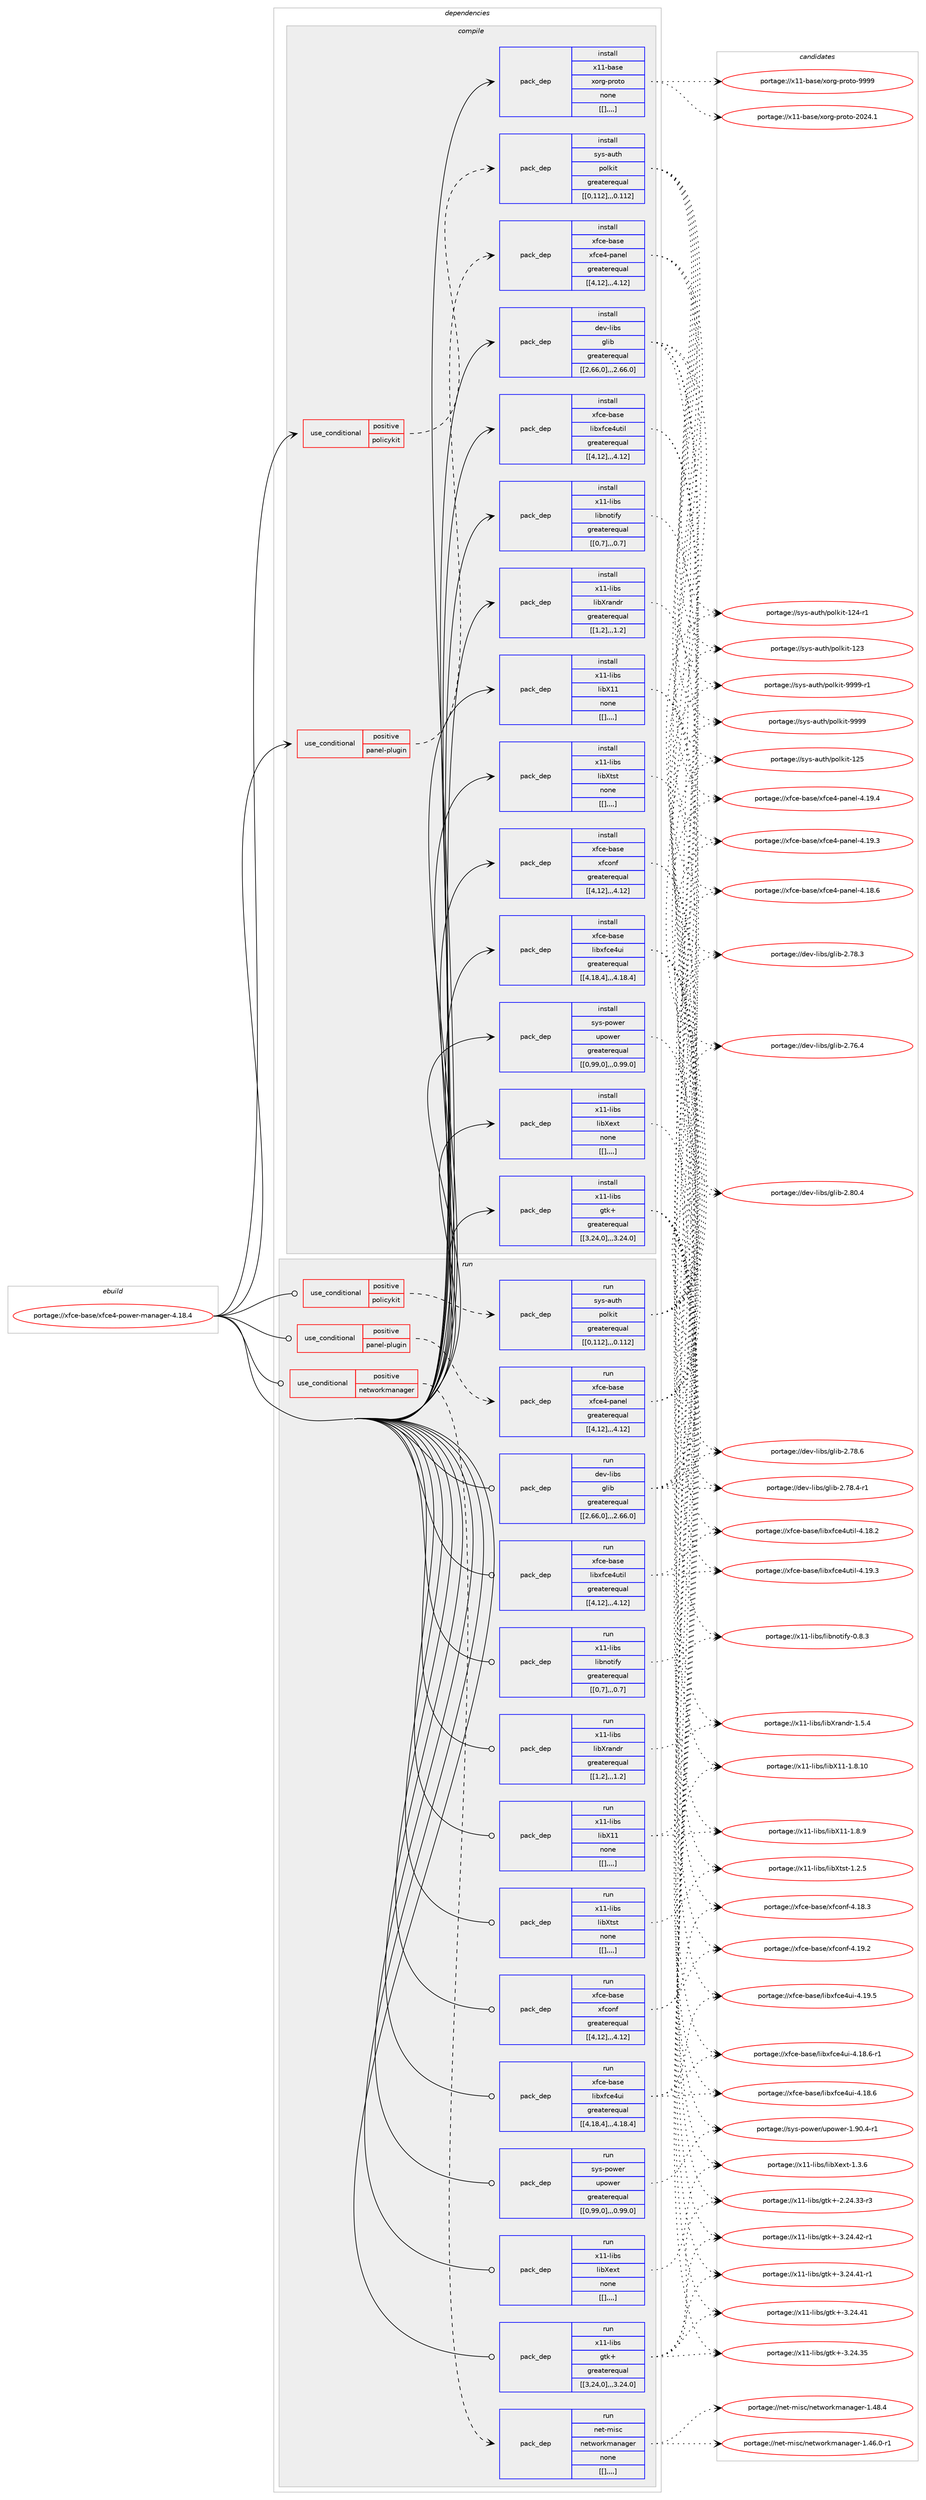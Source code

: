 digraph prolog {

# *************
# Graph options
# *************

newrank=true;
concentrate=true;
compound=true;
graph [rankdir=LR,fontname=Helvetica,fontsize=10,ranksep=1.5];#, ranksep=2.5, nodesep=0.2];
edge  [arrowhead=vee];
node  [fontname=Helvetica,fontsize=10];

# **********
# The ebuild
# **********

subgraph cluster_leftcol {
color=gray;
label=<<i>ebuild</i>>;
id [label="portage://xfce-base/xfce4-power-manager-4.18.4", color=red, width=4, href="../xfce-base/xfce4-power-manager-4.18.4.svg"];
}

# ****************
# The dependencies
# ****************

subgraph cluster_midcol {
color=gray;
label=<<i>dependencies</i>>;
subgraph cluster_compile {
fillcolor="#eeeeee";
style=filled;
label=<<i>compile</i>>;
subgraph cond12546 {
dependency36530 [label=<<TABLE BORDER="0" CELLBORDER="1" CELLSPACING="0" CELLPADDING="4"><TR><TD ROWSPAN="3" CELLPADDING="10">use_conditional</TD></TR><TR><TD>positive</TD></TR><TR><TD>panel-plugin</TD></TR></TABLE>>, shape=none, color=red];
subgraph pack23738 {
dependency36531 [label=<<TABLE BORDER="0" CELLBORDER="1" CELLSPACING="0" CELLPADDING="4" WIDTH="220"><TR><TD ROWSPAN="6" CELLPADDING="30">pack_dep</TD></TR><TR><TD WIDTH="110">install</TD></TR><TR><TD>xfce-base</TD></TR><TR><TD>xfce4-panel</TD></TR><TR><TD>greaterequal</TD></TR><TR><TD>[[4,12],,,4.12]</TD></TR></TABLE>>, shape=none, color=blue];
}
dependency36530:e -> dependency36531:w [weight=20,style="dashed",arrowhead="vee"];
}
id:e -> dependency36530:w [weight=20,style="solid",arrowhead="vee"];
subgraph cond12547 {
dependency36532 [label=<<TABLE BORDER="0" CELLBORDER="1" CELLSPACING="0" CELLPADDING="4"><TR><TD ROWSPAN="3" CELLPADDING="10">use_conditional</TD></TR><TR><TD>positive</TD></TR><TR><TD>policykit</TD></TR></TABLE>>, shape=none, color=red];
subgraph pack23739 {
dependency36533 [label=<<TABLE BORDER="0" CELLBORDER="1" CELLSPACING="0" CELLPADDING="4" WIDTH="220"><TR><TD ROWSPAN="6" CELLPADDING="30">pack_dep</TD></TR><TR><TD WIDTH="110">install</TD></TR><TR><TD>sys-auth</TD></TR><TR><TD>polkit</TD></TR><TR><TD>greaterequal</TD></TR><TR><TD>[[0,112],,,0.112]</TD></TR></TABLE>>, shape=none, color=blue];
}
dependency36532:e -> dependency36533:w [weight=20,style="dashed",arrowhead="vee"];
}
id:e -> dependency36532:w [weight=20,style="solid",arrowhead="vee"];
subgraph pack23740 {
dependency36534 [label=<<TABLE BORDER="0" CELLBORDER="1" CELLSPACING="0" CELLPADDING="4" WIDTH="220"><TR><TD ROWSPAN="6" CELLPADDING="30">pack_dep</TD></TR><TR><TD WIDTH="110">install</TD></TR><TR><TD>dev-libs</TD></TR><TR><TD>glib</TD></TR><TR><TD>greaterequal</TD></TR><TR><TD>[[2,66,0],,,2.66.0]</TD></TR></TABLE>>, shape=none, color=blue];
}
id:e -> dependency36534:w [weight=20,style="solid",arrowhead="vee"];
subgraph pack23741 {
dependency36535 [label=<<TABLE BORDER="0" CELLBORDER="1" CELLSPACING="0" CELLPADDING="4" WIDTH="220"><TR><TD ROWSPAN="6" CELLPADDING="30">pack_dep</TD></TR><TR><TD WIDTH="110">install</TD></TR><TR><TD>sys-power</TD></TR><TR><TD>upower</TD></TR><TR><TD>greaterequal</TD></TR><TR><TD>[[0,99,0],,,0.99.0]</TD></TR></TABLE>>, shape=none, color=blue];
}
id:e -> dependency36535:w [weight=20,style="solid",arrowhead="vee"];
subgraph pack23742 {
dependency36536 [label=<<TABLE BORDER="0" CELLBORDER="1" CELLSPACING="0" CELLPADDING="4" WIDTH="220"><TR><TD ROWSPAN="6" CELLPADDING="30">pack_dep</TD></TR><TR><TD WIDTH="110">install</TD></TR><TR><TD>x11-base</TD></TR><TR><TD>xorg-proto</TD></TR><TR><TD>none</TD></TR><TR><TD>[[],,,,]</TD></TR></TABLE>>, shape=none, color=blue];
}
id:e -> dependency36536:w [weight=20,style="solid",arrowhead="vee"];
subgraph pack23743 {
dependency36537 [label=<<TABLE BORDER="0" CELLBORDER="1" CELLSPACING="0" CELLPADDING="4" WIDTH="220"><TR><TD ROWSPAN="6" CELLPADDING="30">pack_dep</TD></TR><TR><TD WIDTH="110">install</TD></TR><TR><TD>x11-libs</TD></TR><TR><TD>gtk+</TD></TR><TR><TD>greaterequal</TD></TR><TR><TD>[[3,24,0],,,3.24.0]</TD></TR></TABLE>>, shape=none, color=blue];
}
id:e -> dependency36537:w [weight=20,style="solid",arrowhead="vee"];
subgraph pack23744 {
dependency36538 [label=<<TABLE BORDER="0" CELLBORDER="1" CELLSPACING="0" CELLPADDING="4" WIDTH="220"><TR><TD ROWSPAN="6" CELLPADDING="30">pack_dep</TD></TR><TR><TD WIDTH="110">install</TD></TR><TR><TD>x11-libs</TD></TR><TR><TD>libX11</TD></TR><TR><TD>none</TD></TR><TR><TD>[[],,,,]</TD></TR></TABLE>>, shape=none, color=blue];
}
id:e -> dependency36538:w [weight=20,style="solid",arrowhead="vee"];
subgraph pack23745 {
dependency36539 [label=<<TABLE BORDER="0" CELLBORDER="1" CELLSPACING="0" CELLPADDING="4" WIDTH="220"><TR><TD ROWSPAN="6" CELLPADDING="30">pack_dep</TD></TR><TR><TD WIDTH="110">install</TD></TR><TR><TD>x11-libs</TD></TR><TR><TD>libXext</TD></TR><TR><TD>none</TD></TR><TR><TD>[[],,,,]</TD></TR></TABLE>>, shape=none, color=blue];
}
id:e -> dependency36539:w [weight=20,style="solid",arrowhead="vee"];
subgraph pack23746 {
dependency36540 [label=<<TABLE BORDER="0" CELLBORDER="1" CELLSPACING="0" CELLPADDING="4" WIDTH="220"><TR><TD ROWSPAN="6" CELLPADDING="30">pack_dep</TD></TR><TR><TD WIDTH="110">install</TD></TR><TR><TD>x11-libs</TD></TR><TR><TD>libXrandr</TD></TR><TR><TD>greaterequal</TD></TR><TR><TD>[[1,2],,,1.2]</TD></TR></TABLE>>, shape=none, color=blue];
}
id:e -> dependency36540:w [weight=20,style="solid",arrowhead="vee"];
subgraph pack23747 {
dependency36541 [label=<<TABLE BORDER="0" CELLBORDER="1" CELLSPACING="0" CELLPADDING="4" WIDTH="220"><TR><TD ROWSPAN="6" CELLPADDING="30">pack_dep</TD></TR><TR><TD WIDTH="110">install</TD></TR><TR><TD>x11-libs</TD></TR><TR><TD>libXtst</TD></TR><TR><TD>none</TD></TR><TR><TD>[[],,,,]</TD></TR></TABLE>>, shape=none, color=blue];
}
id:e -> dependency36541:w [weight=20,style="solid",arrowhead="vee"];
subgraph pack23748 {
dependency36542 [label=<<TABLE BORDER="0" CELLBORDER="1" CELLSPACING="0" CELLPADDING="4" WIDTH="220"><TR><TD ROWSPAN="6" CELLPADDING="30">pack_dep</TD></TR><TR><TD WIDTH="110">install</TD></TR><TR><TD>x11-libs</TD></TR><TR><TD>libnotify</TD></TR><TR><TD>greaterequal</TD></TR><TR><TD>[[0,7],,,0.7]</TD></TR></TABLE>>, shape=none, color=blue];
}
id:e -> dependency36542:w [weight=20,style="solid",arrowhead="vee"];
subgraph pack23749 {
dependency36543 [label=<<TABLE BORDER="0" CELLBORDER="1" CELLSPACING="0" CELLPADDING="4" WIDTH="220"><TR><TD ROWSPAN="6" CELLPADDING="30">pack_dep</TD></TR><TR><TD WIDTH="110">install</TD></TR><TR><TD>xfce-base</TD></TR><TR><TD>libxfce4ui</TD></TR><TR><TD>greaterequal</TD></TR><TR><TD>[[4,18,4],,,4.18.4]</TD></TR></TABLE>>, shape=none, color=blue];
}
id:e -> dependency36543:w [weight=20,style="solid",arrowhead="vee"];
subgraph pack23750 {
dependency36544 [label=<<TABLE BORDER="0" CELLBORDER="1" CELLSPACING="0" CELLPADDING="4" WIDTH="220"><TR><TD ROWSPAN="6" CELLPADDING="30">pack_dep</TD></TR><TR><TD WIDTH="110">install</TD></TR><TR><TD>xfce-base</TD></TR><TR><TD>libxfce4util</TD></TR><TR><TD>greaterequal</TD></TR><TR><TD>[[4,12],,,4.12]</TD></TR></TABLE>>, shape=none, color=blue];
}
id:e -> dependency36544:w [weight=20,style="solid",arrowhead="vee"];
subgraph pack23751 {
dependency36545 [label=<<TABLE BORDER="0" CELLBORDER="1" CELLSPACING="0" CELLPADDING="4" WIDTH="220"><TR><TD ROWSPAN="6" CELLPADDING="30">pack_dep</TD></TR><TR><TD WIDTH="110">install</TD></TR><TR><TD>xfce-base</TD></TR><TR><TD>xfconf</TD></TR><TR><TD>greaterequal</TD></TR><TR><TD>[[4,12],,,4.12]</TD></TR></TABLE>>, shape=none, color=blue];
}
id:e -> dependency36545:w [weight=20,style="solid",arrowhead="vee"];
}
subgraph cluster_compileandrun {
fillcolor="#eeeeee";
style=filled;
label=<<i>compile and run</i>>;
}
subgraph cluster_run {
fillcolor="#eeeeee";
style=filled;
label=<<i>run</i>>;
subgraph cond12548 {
dependency36546 [label=<<TABLE BORDER="0" CELLBORDER="1" CELLSPACING="0" CELLPADDING="4"><TR><TD ROWSPAN="3" CELLPADDING="10">use_conditional</TD></TR><TR><TD>positive</TD></TR><TR><TD>networkmanager</TD></TR></TABLE>>, shape=none, color=red];
subgraph pack23752 {
dependency36547 [label=<<TABLE BORDER="0" CELLBORDER="1" CELLSPACING="0" CELLPADDING="4" WIDTH="220"><TR><TD ROWSPAN="6" CELLPADDING="30">pack_dep</TD></TR><TR><TD WIDTH="110">run</TD></TR><TR><TD>net-misc</TD></TR><TR><TD>networkmanager</TD></TR><TR><TD>none</TD></TR><TR><TD>[[],,,,]</TD></TR></TABLE>>, shape=none, color=blue];
}
dependency36546:e -> dependency36547:w [weight=20,style="dashed",arrowhead="vee"];
}
id:e -> dependency36546:w [weight=20,style="solid",arrowhead="odot"];
subgraph cond12549 {
dependency36548 [label=<<TABLE BORDER="0" CELLBORDER="1" CELLSPACING="0" CELLPADDING="4"><TR><TD ROWSPAN="3" CELLPADDING="10">use_conditional</TD></TR><TR><TD>positive</TD></TR><TR><TD>panel-plugin</TD></TR></TABLE>>, shape=none, color=red];
subgraph pack23753 {
dependency36549 [label=<<TABLE BORDER="0" CELLBORDER="1" CELLSPACING="0" CELLPADDING="4" WIDTH="220"><TR><TD ROWSPAN="6" CELLPADDING="30">pack_dep</TD></TR><TR><TD WIDTH="110">run</TD></TR><TR><TD>xfce-base</TD></TR><TR><TD>xfce4-panel</TD></TR><TR><TD>greaterequal</TD></TR><TR><TD>[[4,12],,,4.12]</TD></TR></TABLE>>, shape=none, color=blue];
}
dependency36548:e -> dependency36549:w [weight=20,style="dashed",arrowhead="vee"];
}
id:e -> dependency36548:w [weight=20,style="solid",arrowhead="odot"];
subgraph cond12550 {
dependency36550 [label=<<TABLE BORDER="0" CELLBORDER="1" CELLSPACING="0" CELLPADDING="4"><TR><TD ROWSPAN="3" CELLPADDING="10">use_conditional</TD></TR><TR><TD>positive</TD></TR><TR><TD>policykit</TD></TR></TABLE>>, shape=none, color=red];
subgraph pack23754 {
dependency36551 [label=<<TABLE BORDER="0" CELLBORDER="1" CELLSPACING="0" CELLPADDING="4" WIDTH="220"><TR><TD ROWSPAN="6" CELLPADDING="30">pack_dep</TD></TR><TR><TD WIDTH="110">run</TD></TR><TR><TD>sys-auth</TD></TR><TR><TD>polkit</TD></TR><TR><TD>greaterequal</TD></TR><TR><TD>[[0,112],,,0.112]</TD></TR></TABLE>>, shape=none, color=blue];
}
dependency36550:e -> dependency36551:w [weight=20,style="dashed",arrowhead="vee"];
}
id:e -> dependency36550:w [weight=20,style="solid",arrowhead="odot"];
subgraph pack23755 {
dependency36552 [label=<<TABLE BORDER="0" CELLBORDER="1" CELLSPACING="0" CELLPADDING="4" WIDTH="220"><TR><TD ROWSPAN="6" CELLPADDING="30">pack_dep</TD></TR><TR><TD WIDTH="110">run</TD></TR><TR><TD>dev-libs</TD></TR><TR><TD>glib</TD></TR><TR><TD>greaterequal</TD></TR><TR><TD>[[2,66,0],,,2.66.0]</TD></TR></TABLE>>, shape=none, color=blue];
}
id:e -> dependency36552:w [weight=20,style="solid",arrowhead="odot"];
subgraph pack23756 {
dependency36553 [label=<<TABLE BORDER="0" CELLBORDER="1" CELLSPACING="0" CELLPADDING="4" WIDTH="220"><TR><TD ROWSPAN="6" CELLPADDING="30">pack_dep</TD></TR><TR><TD WIDTH="110">run</TD></TR><TR><TD>sys-power</TD></TR><TR><TD>upower</TD></TR><TR><TD>greaterequal</TD></TR><TR><TD>[[0,99,0],,,0.99.0]</TD></TR></TABLE>>, shape=none, color=blue];
}
id:e -> dependency36553:w [weight=20,style="solid",arrowhead="odot"];
subgraph pack23757 {
dependency36554 [label=<<TABLE BORDER="0" CELLBORDER="1" CELLSPACING="0" CELLPADDING="4" WIDTH="220"><TR><TD ROWSPAN="6" CELLPADDING="30">pack_dep</TD></TR><TR><TD WIDTH="110">run</TD></TR><TR><TD>x11-libs</TD></TR><TR><TD>gtk+</TD></TR><TR><TD>greaterequal</TD></TR><TR><TD>[[3,24,0],,,3.24.0]</TD></TR></TABLE>>, shape=none, color=blue];
}
id:e -> dependency36554:w [weight=20,style="solid",arrowhead="odot"];
subgraph pack23758 {
dependency36555 [label=<<TABLE BORDER="0" CELLBORDER="1" CELLSPACING="0" CELLPADDING="4" WIDTH="220"><TR><TD ROWSPAN="6" CELLPADDING="30">pack_dep</TD></TR><TR><TD WIDTH="110">run</TD></TR><TR><TD>x11-libs</TD></TR><TR><TD>libX11</TD></TR><TR><TD>none</TD></TR><TR><TD>[[],,,,]</TD></TR></TABLE>>, shape=none, color=blue];
}
id:e -> dependency36555:w [weight=20,style="solid",arrowhead="odot"];
subgraph pack23759 {
dependency36556 [label=<<TABLE BORDER="0" CELLBORDER="1" CELLSPACING="0" CELLPADDING="4" WIDTH="220"><TR><TD ROWSPAN="6" CELLPADDING="30">pack_dep</TD></TR><TR><TD WIDTH="110">run</TD></TR><TR><TD>x11-libs</TD></TR><TR><TD>libXext</TD></TR><TR><TD>none</TD></TR><TR><TD>[[],,,,]</TD></TR></TABLE>>, shape=none, color=blue];
}
id:e -> dependency36556:w [weight=20,style="solid",arrowhead="odot"];
subgraph pack23760 {
dependency36557 [label=<<TABLE BORDER="0" CELLBORDER="1" CELLSPACING="0" CELLPADDING="4" WIDTH="220"><TR><TD ROWSPAN="6" CELLPADDING="30">pack_dep</TD></TR><TR><TD WIDTH="110">run</TD></TR><TR><TD>x11-libs</TD></TR><TR><TD>libXrandr</TD></TR><TR><TD>greaterequal</TD></TR><TR><TD>[[1,2],,,1.2]</TD></TR></TABLE>>, shape=none, color=blue];
}
id:e -> dependency36557:w [weight=20,style="solid",arrowhead="odot"];
subgraph pack23761 {
dependency36558 [label=<<TABLE BORDER="0" CELLBORDER="1" CELLSPACING="0" CELLPADDING="4" WIDTH="220"><TR><TD ROWSPAN="6" CELLPADDING="30">pack_dep</TD></TR><TR><TD WIDTH="110">run</TD></TR><TR><TD>x11-libs</TD></TR><TR><TD>libXtst</TD></TR><TR><TD>none</TD></TR><TR><TD>[[],,,,]</TD></TR></TABLE>>, shape=none, color=blue];
}
id:e -> dependency36558:w [weight=20,style="solid",arrowhead="odot"];
subgraph pack23762 {
dependency36559 [label=<<TABLE BORDER="0" CELLBORDER="1" CELLSPACING="0" CELLPADDING="4" WIDTH="220"><TR><TD ROWSPAN="6" CELLPADDING="30">pack_dep</TD></TR><TR><TD WIDTH="110">run</TD></TR><TR><TD>x11-libs</TD></TR><TR><TD>libnotify</TD></TR><TR><TD>greaterequal</TD></TR><TR><TD>[[0,7],,,0.7]</TD></TR></TABLE>>, shape=none, color=blue];
}
id:e -> dependency36559:w [weight=20,style="solid",arrowhead="odot"];
subgraph pack23763 {
dependency36560 [label=<<TABLE BORDER="0" CELLBORDER="1" CELLSPACING="0" CELLPADDING="4" WIDTH="220"><TR><TD ROWSPAN="6" CELLPADDING="30">pack_dep</TD></TR><TR><TD WIDTH="110">run</TD></TR><TR><TD>xfce-base</TD></TR><TR><TD>libxfce4ui</TD></TR><TR><TD>greaterequal</TD></TR><TR><TD>[[4,18,4],,,4.18.4]</TD></TR></TABLE>>, shape=none, color=blue];
}
id:e -> dependency36560:w [weight=20,style="solid",arrowhead="odot"];
subgraph pack23764 {
dependency36561 [label=<<TABLE BORDER="0" CELLBORDER="1" CELLSPACING="0" CELLPADDING="4" WIDTH="220"><TR><TD ROWSPAN="6" CELLPADDING="30">pack_dep</TD></TR><TR><TD WIDTH="110">run</TD></TR><TR><TD>xfce-base</TD></TR><TR><TD>libxfce4util</TD></TR><TR><TD>greaterequal</TD></TR><TR><TD>[[4,12],,,4.12]</TD></TR></TABLE>>, shape=none, color=blue];
}
id:e -> dependency36561:w [weight=20,style="solid",arrowhead="odot"];
subgraph pack23765 {
dependency36562 [label=<<TABLE BORDER="0" CELLBORDER="1" CELLSPACING="0" CELLPADDING="4" WIDTH="220"><TR><TD ROWSPAN="6" CELLPADDING="30">pack_dep</TD></TR><TR><TD WIDTH="110">run</TD></TR><TR><TD>xfce-base</TD></TR><TR><TD>xfconf</TD></TR><TR><TD>greaterequal</TD></TR><TR><TD>[[4,12],,,4.12]</TD></TR></TABLE>>, shape=none, color=blue];
}
id:e -> dependency36562:w [weight=20,style="solid",arrowhead="odot"];
}
}

# **************
# The candidates
# **************

subgraph cluster_choices {
rank=same;
color=gray;
label=<<i>candidates</i>>;

subgraph choice23738 {
color=black;
nodesep=1;
choice12010299101459897115101471201029910152451129711010110845524649574652 [label="portage://xfce-base/xfce4-panel-4.19.4", color=red, width=4,href="../xfce-base/xfce4-panel-4.19.4.svg"];
choice12010299101459897115101471201029910152451129711010110845524649574651 [label="portage://xfce-base/xfce4-panel-4.19.3", color=red, width=4,href="../xfce-base/xfce4-panel-4.19.3.svg"];
choice12010299101459897115101471201029910152451129711010110845524649564654 [label="portage://xfce-base/xfce4-panel-4.18.6", color=red, width=4,href="../xfce-base/xfce4-panel-4.18.6.svg"];
dependency36531:e -> choice12010299101459897115101471201029910152451129711010110845524649574652:w [style=dotted,weight="100"];
dependency36531:e -> choice12010299101459897115101471201029910152451129711010110845524649574651:w [style=dotted,weight="100"];
dependency36531:e -> choice12010299101459897115101471201029910152451129711010110845524649564654:w [style=dotted,weight="100"];
}
subgraph choice23739 {
color=black;
nodesep=1;
choice11512111545971171161044711211110810710511645575757574511449 [label="portage://sys-auth/polkit-9999-r1", color=red, width=4,href="../sys-auth/polkit-9999-r1.svg"];
choice1151211154597117116104471121111081071051164557575757 [label="portage://sys-auth/polkit-9999", color=red, width=4,href="../sys-auth/polkit-9999.svg"];
choice11512111545971171161044711211110810710511645495053 [label="portage://sys-auth/polkit-125", color=red, width=4,href="../sys-auth/polkit-125.svg"];
choice115121115459711711610447112111108107105116454950524511449 [label="portage://sys-auth/polkit-124-r1", color=red, width=4,href="../sys-auth/polkit-124-r1.svg"];
choice11512111545971171161044711211110810710511645495051 [label="portage://sys-auth/polkit-123", color=red, width=4,href="../sys-auth/polkit-123.svg"];
dependency36533:e -> choice11512111545971171161044711211110810710511645575757574511449:w [style=dotted,weight="100"];
dependency36533:e -> choice1151211154597117116104471121111081071051164557575757:w [style=dotted,weight="100"];
dependency36533:e -> choice11512111545971171161044711211110810710511645495053:w [style=dotted,weight="100"];
dependency36533:e -> choice115121115459711711610447112111108107105116454950524511449:w [style=dotted,weight="100"];
dependency36533:e -> choice11512111545971171161044711211110810710511645495051:w [style=dotted,weight="100"];
}
subgraph choice23740 {
color=black;
nodesep=1;
choice1001011184510810598115471031081059845504656484652 [label="portage://dev-libs/glib-2.80.4", color=red, width=4,href="../dev-libs/glib-2.80.4.svg"];
choice1001011184510810598115471031081059845504655564654 [label="portage://dev-libs/glib-2.78.6", color=red, width=4,href="../dev-libs/glib-2.78.6.svg"];
choice10010111845108105981154710310810598455046555646524511449 [label="portage://dev-libs/glib-2.78.4-r1", color=red, width=4,href="../dev-libs/glib-2.78.4-r1.svg"];
choice1001011184510810598115471031081059845504655564651 [label="portage://dev-libs/glib-2.78.3", color=red, width=4,href="../dev-libs/glib-2.78.3.svg"];
choice1001011184510810598115471031081059845504655544652 [label="portage://dev-libs/glib-2.76.4", color=red, width=4,href="../dev-libs/glib-2.76.4.svg"];
dependency36534:e -> choice1001011184510810598115471031081059845504656484652:w [style=dotted,weight="100"];
dependency36534:e -> choice1001011184510810598115471031081059845504655564654:w [style=dotted,weight="100"];
dependency36534:e -> choice10010111845108105981154710310810598455046555646524511449:w [style=dotted,weight="100"];
dependency36534:e -> choice1001011184510810598115471031081059845504655564651:w [style=dotted,weight="100"];
dependency36534:e -> choice1001011184510810598115471031081059845504655544652:w [style=dotted,weight="100"];
}
subgraph choice23741 {
color=black;
nodesep=1;
choice1151211154511211111910111447117112111119101114454946574846524511449 [label="portage://sys-power/upower-1.90.4-r1", color=red, width=4,href="../sys-power/upower-1.90.4-r1.svg"];
dependency36535:e -> choice1151211154511211111910111447117112111119101114454946574846524511449:w [style=dotted,weight="100"];
}
subgraph choice23742 {
color=black;
nodesep=1;
choice120494945989711510147120111114103451121141111161114557575757 [label="portage://x11-base/xorg-proto-9999", color=red, width=4,href="../x11-base/xorg-proto-9999.svg"];
choice1204949459897115101471201111141034511211411111611145504850524649 [label="portage://x11-base/xorg-proto-2024.1", color=red, width=4,href="../x11-base/xorg-proto-2024.1.svg"];
dependency36536:e -> choice120494945989711510147120111114103451121141111161114557575757:w [style=dotted,weight="100"];
dependency36536:e -> choice1204949459897115101471201111141034511211411111611145504850524649:w [style=dotted,weight="100"];
}
subgraph choice23743 {
color=black;
nodesep=1;
choice12049494510810598115471031161074345514650524652504511449 [label="portage://x11-libs/gtk+-3.24.42-r1", color=red, width=4,href="../x11-libs/gtk+-3.24.42-r1.svg"];
choice12049494510810598115471031161074345514650524652494511449 [label="portage://x11-libs/gtk+-3.24.41-r1", color=red, width=4,href="../x11-libs/gtk+-3.24.41-r1.svg"];
choice1204949451081059811547103116107434551465052465249 [label="portage://x11-libs/gtk+-3.24.41", color=red, width=4,href="../x11-libs/gtk+-3.24.41.svg"];
choice1204949451081059811547103116107434551465052465153 [label="portage://x11-libs/gtk+-3.24.35", color=red, width=4,href="../x11-libs/gtk+-3.24.35.svg"];
choice12049494510810598115471031161074345504650524651514511451 [label="portage://x11-libs/gtk+-2.24.33-r3", color=red, width=4,href="../x11-libs/gtk+-2.24.33-r3.svg"];
dependency36537:e -> choice12049494510810598115471031161074345514650524652504511449:w [style=dotted,weight="100"];
dependency36537:e -> choice12049494510810598115471031161074345514650524652494511449:w [style=dotted,weight="100"];
dependency36537:e -> choice1204949451081059811547103116107434551465052465249:w [style=dotted,weight="100"];
dependency36537:e -> choice1204949451081059811547103116107434551465052465153:w [style=dotted,weight="100"];
dependency36537:e -> choice12049494510810598115471031161074345504650524651514511451:w [style=dotted,weight="100"];
}
subgraph choice23744 {
color=black;
nodesep=1;
choice12049494510810598115471081059888494945494656464948 [label="portage://x11-libs/libX11-1.8.10", color=red, width=4,href="../x11-libs/libX11-1.8.10.svg"];
choice120494945108105981154710810598884949454946564657 [label="portage://x11-libs/libX11-1.8.9", color=red, width=4,href="../x11-libs/libX11-1.8.9.svg"];
dependency36538:e -> choice12049494510810598115471081059888494945494656464948:w [style=dotted,weight="100"];
dependency36538:e -> choice120494945108105981154710810598884949454946564657:w [style=dotted,weight="100"];
}
subgraph choice23745 {
color=black;
nodesep=1;
choice12049494510810598115471081059888101120116454946514654 [label="portage://x11-libs/libXext-1.3.6", color=red, width=4,href="../x11-libs/libXext-1.3.6.svg"];
dependency36539:e -> choice12049494510810598115471081059888101120116454946514654:w [style=dotted,weight="100"];
}
subgraph choice23746 {
color=black;
nodesep=1;
choice1204949451081059811547108105988811497110100114454946534652 [label="portage://x11-libs/libXrandr-1.5.4", color=red, width=4,href="../x11-libs/libXrandr-1.5.4.svg"];
dependency36540:e -> choice1204949451081059811547108105988811497110100114454946534652:w [style=dotted,weight="100"];
}
subgraph choice23747 {
color=black;
nodesep=1;
choice12049494510810598115471081059888116115116454946504653 [label="portage://x11-libs/libXtst-1.2.5", color=red, width=4,href="../x11-libs/libXtst-1.2.5.svg"];
dependency36541:e -> choice12049494510810598115471081059888116115116454946504653:w [style=dotted,weight="100"];
}
subgraph choice23748 {
color=black;
nodesep=1;
choice120494945108105981154710810598110111116105102121454846564651 [label="portage://x11-libs/libnotify-0.8.3", color=red, width=4,href="../x11-libs/libnotify-0.8.3.svg"];
dependency36542:e -> choice120494945108105981154710810598110111116105102121454846564651:w [style=dotted,weight="100"];
}
subgraph choice23749 {
color=black;
nodesep=1;
choice120102991014598971151014710810598120102991015211710545524649574653 [label="portage://xfce-base/libxfce4ui-4.19.5", color=red, width=4,href="../xfce-base/libxfce4ui-4.19.5.svg"];
choice1201029910145989711510147108105981201029910152117105455246495646544511449 [label="portage://xfce-base/libxfce4ui-4.18.6-r1", color=red, width=4,href="../xfce-base/libxfce4ui-4.18.6-r1.svg"];
choice120102991014598971151014710810598120102991015211710545524649564654 [label="portage://xfce-base/libxfce4ui-4.18.6", color=red, width=4,href="../xfce-base/libxfce4ui-4.18.6.svg"];
dependency36543:e -> choice120102991014598971151014710810598120102991015211710545524649574653:w [style=dotted,weight="100"];
dependency36543:e -> choice1201029910145989711510147108105981201029910152117105455246495646544511449:w [style=dotted,weight="100"];
dependency36543:e -> choice120102991014598971151014710810598120102991015211710545524649564654:w [style=dotted,weight="100"];
}
subgraph choice23750 {
color=black;
nodesep=1;
choice120102991014598971151014710810598120102991015211711610510845524649574651 [label="portage://xfce-base/libxfce4util-4.19.3", color=red, width=4,href="../xfce-base/libxfce4util-4.19.3.svg"];
choice120102991014598971151014710810598120102991015211711610510845524649564650 [label="portage://xfce-base/libxfce4util-4.18.2", color=red, width=4,href="../xfce-base/libxfce4util-4.18.2.svg"];
dependency36544:e -> choice120102991014598971151014710810598120102991015211711610510845524649574651:w [style=dotted,weight="100"];
dependency36544:e -> choice120102991014598971151014710810598120102991015211711610510845524649564650:w [style=dotted,weight="100"];
}
subgraph choice23751 {
color=black;
nodesep=1;
choice12010299101459897115101471201029911111010245524649574650 [label="portage://xfce-base/xfconf-4.19.2", color=red, width=4,href="../xfce-base/xfconf-4.19.2.svg"];
choice12010299101459897115101471201029911111010245524649564651 [label="portage://xfce-base/xfconf-4.18.3", color=red, width=4,href="../xfce-base/xfconf-4.18.3.svg"];
dependency36545:e -> choice12010299101459897115101471201029911111010245524649574650:w [style=dotted,weight="100"];
dependency36545:e -> choice12010299101459897115101471201029911111010245524649564651:w [style=dotted,weight="100"];
}
subgraph choice23752 {
color=black;
nodesep=1;
choice110101116451091051159947110101116119111114107109971109710310111445494652564652 [label="portage://net-misc/networkmanager-1.48.4", color=red, width=4,href="../net-misc/networkmanager-1.48.4.svg"];
choice1101011164510910511599471101011161191111141071099711097103101114454946525446484511449 [label="portage://net-misc/networkmanager-1.46.0-r1", color=red, width=4,href="../net-misc/networkmanager-1.46.0-r1.svg"];
dependency36547:e -> choice110101116451091051159947110101116119111114107109971109710310111445494652564652:w [style=dotted,weight="100"];
dependency36547:e -> choice1101011164510910511599471101011161191111141071099711097103101114454946525446484511449:w [style=dotted,weight="100"];
}
subgraph choice23753 {
color=black;
nodesep=1;
choice12010299101459897115101471201029910152451129711010110845524649574652 [label="portage://xfce-base/xfce4-panel-4.19.4", color=red, width=4,href="../xfce-base/xfce4-panel-4.19.4.svg"];
choice12010299101459897115101471201029910152451129711010110845524649574651 [label="portage://xfce-base/xfce4-panel-4.19.3", color=red, width=4,href="../xfce-base/xfce4-panel-4.19.3.svg"];
choice12010299101459897115101471201029910152451129711010110845524649564654 [label="portage://xfce-base/xfce4-panel-4.18.6", color=red, width=4,href="../xfce-base/xfce4-panel-4.18.6.svg"];
dependency36549:e -> choice12010299101459897115101471201029910152451129711010110845524649574652:w [style=dotted,weight="100"];
dependency36549:e -> choice12010299101459897115101471201029910152451129711010110845524649574651:w [style=dotted,weight="100"];
dependency36549:e -> choice12010299101459897115101471201029910152451129711010110845524649564654:w [style=dotted,weight="100"];
}
subgraph choice23754 {
color=black;
nodesep=1;
choice11512111545971171161044711211110810710511645575757574511449 [label="portage://sys-auth/polkit-9999-r1", color=red, width=4,href="../sys-auth/polkit-9999-r1.svg"];
choice1151211154597117116104471121111081071051164557575757 [label="portage://sys-auth/polkit-9999", color=red, width=4,href="../sys-auth/polkit-9999.svg"];
choice11512111545971171161044711211110810710511645495053 [label="portage://sys-auth/polkit-125", color=red, width=4,href="../sys-auth/polkit-125.svg"];
choice115121115459711711610447112111108107105116454950524511449 [label="portage://sys-auth/polkit-124-r1", color=red, width=4,href="../sys-auth/polkit-124-r1.svg"];
choice11512111545971171161044711211110810710511645495051 [label="portage://sys-auth/polkit-123", color=red, width=4,href="../sys-auth/polkit-123.svg"];
dependency36551:e -> choice11512111545971171161044711211110810710511645575757574511449:w [style=dotted,weight="100"];
dependency36551:e -> choice1151211154597117116104471121111081071051164557575757:w [style=dotted,weight="100"];
dependency36551:e -> choice11512111545971171161044711211110810710511645495053:w [style=dotted,weight="100"];
dependency36551:e -> choice115121115459711711610447112111108107105116454950524511449:w [style=dotted,weight="100"];
dependency36551:e -> choice11512111545971171161044711211110810710511645495051:w [style=dotted,weight="100"];
}
subgraph choice23755 {
color=black;
nodesep=1;
choice1001011184510810598115471031081059845504656484652 [label="portage://dev-libs/glib-2.80.4", color=red, width=4,href="../dev-libs/glib-2.80.4.svg"];
choice1001011184510810598115471031081059845504655564654 [label="portage://dev-libs/glib-2.78.6", color=red, width=4,href="../dev-libs/glib-2.78.6.svg"];
choice10010111845108105981154710310810598455046555646524511449 [label="portage://dev-libs/glib-2.78.4-r1", color=red, width=4,href="../dev-libs/glib-2.78.4-r1.svg"];
choice1001011184510810598115471031081059845504655564651 [label="portage://dev-libs/glib-2.78.3", color=red, width=4,href="../dev-libs/glib-2.78.3.svg"];
choice1001011184510810598115471031081059845504655544652 [label="portage://dev-libs/glib-2.76.4", color=red, width=4,href="../dev-libs/glib-2.76.4.svg"];
dependency36552:e -> choice1001011184510810598115471031081059845504656484652:w [style=dotted,weight="100"];
dependency36552:e -> choice1001011184510810598115471031081059845504655564654:w [style=dotted,weight="100"];
dependency36552:e -> choice10010111845108105981154710310810598455046555646524511449:w [style=dotted,weight="100"];
dependency36552:e -> choice1001011184510810598115471031081059845504655564651:w [style=dotted,weight="100"];
dependency36552:e -> choice1001011184510810598115471031081059845504655544652:w [style=dotted,weight="100"];
}
subgraph choice23756 {
color=black;
nodesep=1;
choice1151211154511211111910111447117112111119101114454946574846524511449 [label="portage://sys-power/upower-1.90.4-r1", color=red, width=4,href="../sys-power/upower-1.90.4-r1.svg"];
dependency36553:e -> choice1151211154511211111910111447117112111119101114454946574846524511449:w [style=dotted,weight="100"];
}
subgraph choice23757 {
color=black;
nodesep=1;
choice12049494510810598115471031161074345514650524652504511449 [label="portage://x11-libs/gtk+-3.24.42-r1", color=red, width=4,href="../x11-libs/gtk+-3.24.42-r1.svg"];
choice12049494510810598115471031161074345514650524652494511449 [label="portage://x11-libs/gtk+-3.24.41-r1", color=red, width=4,href="../x11-libs/gtk+-3.24.41-r1.svg"];
choice1204949451081059811547103116107434551465052465249 [label="portage://x11-libs/gtk+-3.24.41", color=red, width=4,href="../x11-libs/gtk+-3.24.41.svg"];
choice1204949451081059811547103116107434551465052465153 [label="portage://x11-libs/gtk+-3.24.35", color=red, width=4,href="../x11-libs/gtk+-3.24.35.svg"];
choice12049494510810598115471031161074345504650524651514511451 [label="portage://x11-libs/gtk+-2.24.33-r3", color=red, width=4,href="../x11-libs/gtk+-2.24.33-r3.svg"];
dependency36554:e -> choice12049494510810598115471031161074345514650524652504511449:w [style=dotted,weight="100"];
dependency36554:e -> choice12049494510810598115471031161074345514650524652494511449:w [style=dotted,weight="100"];
dependency36554:e -> choice1204949451081059811547103116107434551465052465249:w [style=dotted,weight="100"];
dependency36554:e -> choice1204949451081059811547103116107434551465052465153:w [style=dotted,weight="100"];
dependency36554:e -> choice12049494510810598115471031161074345504650524651514511451:w [style=dotted,weight="100"];
}
subgraph choice23758 {
color=black;
nodesep=1;
choice12049494510810598115471081059888494945494656464948 [label="portage://x11-libs/libX11-1.8.10", color=red, width=4,href="../x11-libs/libX11-1.8.10.svg"];
choice120494945108105981154710810598884949454946564657 [label="portage://x11-libs/libX11-1.8.9", color=red, width=4,href="../x11-libs/libX11-1.8.9.svg"];
dependency36555:e -> choice12049494510810598115471081059888494945494656464948:w [style=dotted,weight="100"];
dependency36555:e -> choice120494945108105981154710810598884949454946564657:w [style=dotted,weight="100"];
}
subgraph choice23759 {
color=black;
nodesep=1;
choice12049494510810598115471081059888101120116454946514654 [label="portage://x11-libs/libXext-1.3.6", color=red, width=4,href="../x11-libs/libXext-1.3.6.svg"];
dependency36556:e -> choice12049494510810598115471081059888101120116454946514654:w [style=dotted,weight="100"];
}
subgraph choice23760 {
color=black;
nodesep=1;
choice1204949451081059811547108105988811497110100114454946534652 [label="portage://x11-libs/libXrandr-1.5.4", color=red, width=4,href="../x11-libs/libXrandr-1.5.4.svg"];
dependency36557:e -> choice1204949451081059811547108105988811497110100114454946534652:w [style=dotted,weight="100"];
}
subgraph choice23761 {
color=black;
nodesep=1;
choice12049494510810598115471081059888116115116454946504653 [label="portage://x11-libs/libXtst-1.2.5", color=red, width=4,href="../x11-libs/libXtst-1.2.5.svg"];
dependency36558:e -> choice12049494510810598115471081059888116115116454946504653:w [style=dotted,weight="100"];
}
subgraph choice23762 {
color=black;
nodesep=1;
choice120494945108105981154710810598110111116105102121454846564651 [label="portage://x11-libs/libnotify-0.8.3", color=red, width=4,href="../x11-libs/libnotify-0.8.3.svg"];
dependency36559:e -> choice120494945108105981154710810598110111116105102121454846564651:w [style=dotted,weight="100"];
}
subgraph choice23763 {
color=black;
nodesep=1;
choice120102991014598971151014710810598120102991015211710545524649574653 [label="portage://xfce-base/libxfce4ui-4.19.5", color=red, width=4,href="../xfce-base/libxfce4ui-4.19.5.svg"];
choice1201029910145989711510147108105981201029910152117105455246495646544511449 [label="portage://xfce-base/libxfce4ui-4.18.6-r1", color=red, width=4,href="../xfce-base/libxfce4ui-4.18.6-r1.svg"];
choice120102991014598971151014710810598120102991015211710545524649564654 [label="portage://xfce-base/libxfce4ui-4.18.6", color=red, width=4,href="../xfce-base/libxfce4ui-4.18.6.svg"];
dependency36560:e -> choice120102991014598971151014710810598120102991015211710545524649574653:w [style=dotted,weight="100"];
dependency36560:e -> choice1201029910145989711510147108105981201029910152117105455246495646544511449:w [style=dotted,weight="100"];
dependency36560:e -> choice120102991014598971151014710810598120102991015211710545524649564654:w [style=dotted,weight="100"];
}
subgraph choice23764 {
color=black;
nodesep=1;
choice120102991014598971151014710810598120102991015211711610510845524649574651 [label="portage://xfce-base/libxfce4util-4.19.3", color=red, width=4,href="../xfce-base/libxfce4util-4.19.3.svg"];
choice120102991014598971151014710810598120102991015211711610510845524649564650 [label="portage://xfce-base/libxfce4util-4.18.2", color=red, width=4,href="../xfce-base/libxfce4util-4.18.2.svg"];
dependency36561:e -> choice120102991014598971151014710810598120102991015211711610510845524649574651:w [style=dotted,weight="100"];
dependency36561:e -> choice120102991014598971151014710810598120102991015211711610510845524649564650:w [style=dotted,weight="100"];
}
subgraph choice23765 {
color=black;
nodesep=1;
choice12010299101459897115101471201029911111010245524649574650 [label="portage://xfce-base/xfconf-4.19.2", color=red, width=4,href="../xfce-base/xfconf-4.19.2.svg"];
choice12010299101459897115101471201029911111010245524649564651 [label="portage://xfce-base/xfconf-4.18.3", color=red, width=4,href="../xfce-base/xfconf-4.18.3.svg"];
dependency36562:e -> choice12010299101459897115101471201029911111010245524649574650:w [style=dotted,weight="100"];
dependency36562:e -> choice12010299101459897115101471201029911111010245524649564651:w [style=dotted,weight="100"];
}
}

}
